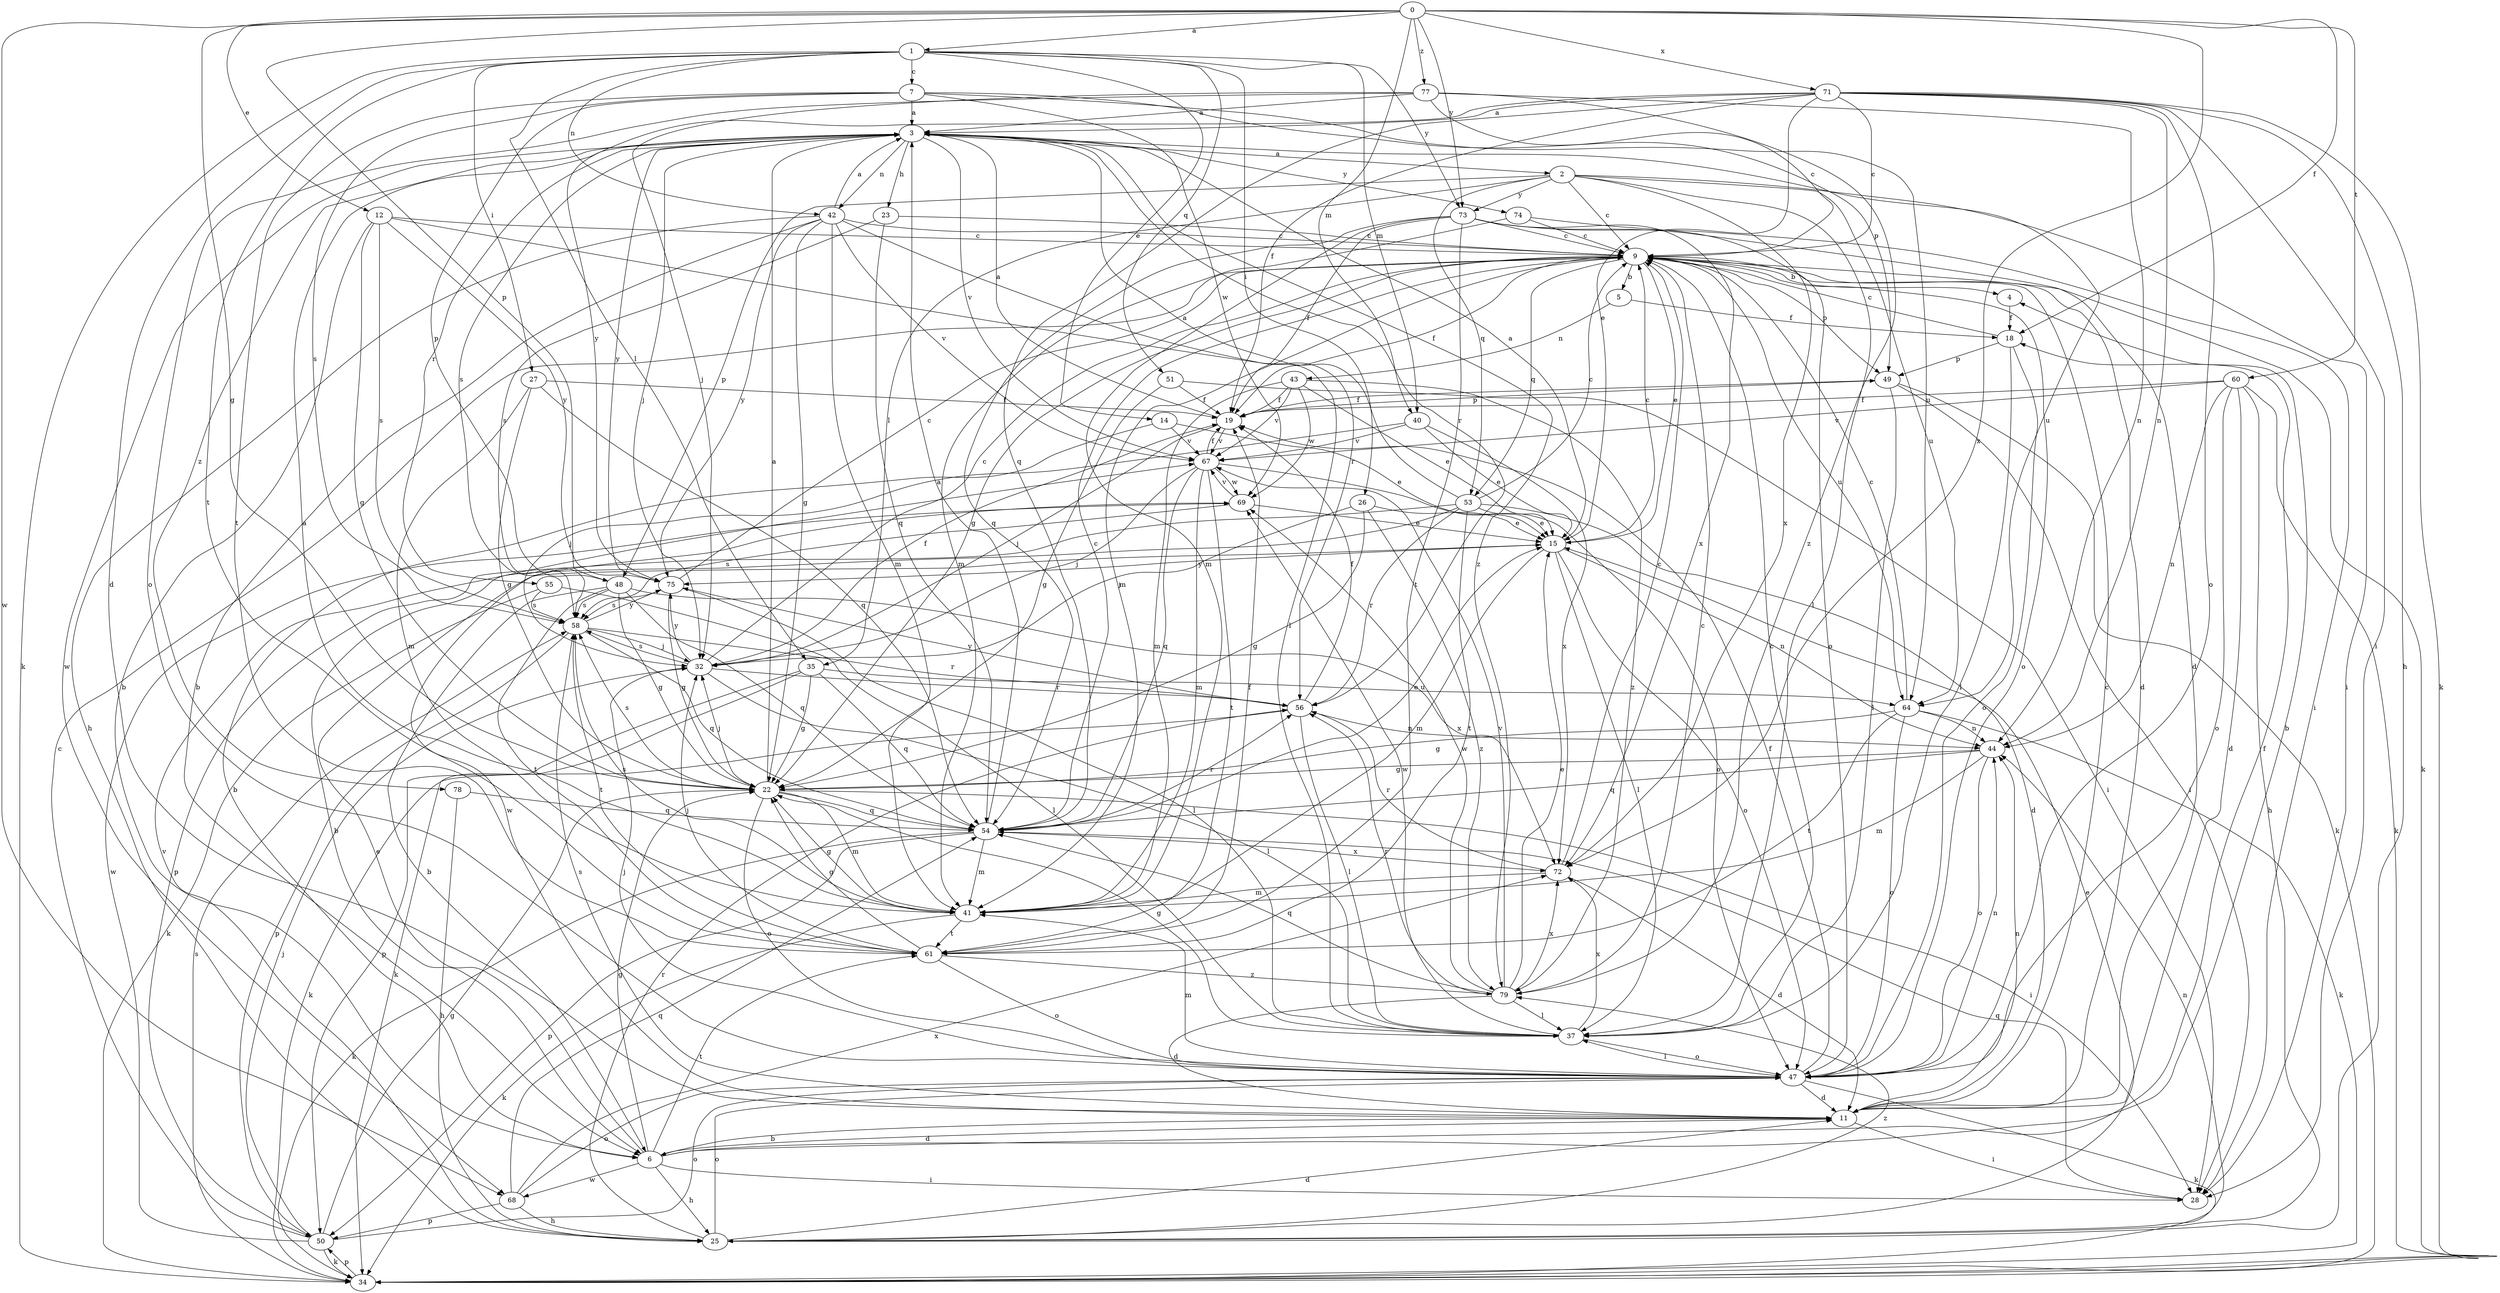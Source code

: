 strict digraph  {
0;
1;
2;
3;
4;
5;
6;
7;
9;
11;
12;
14;
15;
18;
19;
22;
23;
25;
26;
27;
28;
32;
34;
35;
37;
40;
41;
42;
43;
44;
47;
48;
49;
50;
51;
53;
54;
55;
56;
58;
60;
61;
64;
67;
68;
69;
71;
72;
73;
74;
75;
77;
78;
79;
0 -> 1  [label=a];
0 -> 12  [label=e];
0 -> 18  [label=f];
0 -> 22  [label=g];
0 -> 40  [label=m];
0 -> 48  [label=p];
0 -> 60  [label=t];
0 -> 68  [label=w];
0 -> 71  [label=x];
0 -> 72  [label=x];
0 -> 73  [label=y];
0 -> 77  [label=z];
1 -> 7  [label=c];
1 -> 11  [label=d];
1 -> 14  [label=e];
1 -> 26  [label=i];
1 -> 27  [label=i];
1 -> 34  [label=k];
1 -> 35  [label=l];
1 -> 40  [label=m];
1 -> 42  [label=n];
1 -> 51  [label=q];
1 -> 61  [label=t];
1 -> 73  [label=y];
2 -> 9  [label=c];
2 -> 28  [label=i];
2 -> 35  [label=l];
2 -> 37  [label=l];
2 -> 48  [label=p];
2 -> 53  [label=q];
2 -> 64  [label=u];
2 -> 72  [label=x];
2 -> 73  [label=y];
3 -> 2  [label=a];
3 -> 23  [label=h];
3 -> 32  [label=j];
3 -> 42  [label=n];
3 -> 55  [label=r];
3 -> 56  [label=r];
3 -> 58  [label=s];
3 -> 64  [label=u];
3 -> 67  [label=v];
3 -> 68  [label=w];
3 -> 74  [label=y];
3 -> 75  [label=y];
3 -> 78  [label=z];
3 -> 79  [label=z];
4 -> 18  [label=f];
5 -> 18  [label=f];
5 -> 43  [label=n];
6 -> 4  [label=b];
6 -> 11  [label=d];
6 -> 15  [label=e];
6 -> 18  [label=f];
6 -> 22  [label=g];
6 -> 25  [label=h];
6 -> 28  [label=i];
6 -> 61  [label=t];
6 -> 68  [label=w];
7 -> 3  [label=a];
7 -> 48  [label=p];
7 -> 49  [label=p];
7 -> 58  [label=s];
7 -> 61  [label=t];
7 -> 64  [label=u];
7 -> 69  [label=w];
9 -> 4  [label=b];
9 -> 5  [label=b];
9 -> 11  [label=d];
9 -> 15  [label=e];
9 -> 19  [label=f];
9 -> 22  [label=g];
9 -> 34  [label=k];
9 -> 41  [label=m];
9 -> 47  [label=o];
9 -> 49  [label=p];
9 -> 53  [label=q];
9 -> 64  [label=u];
11 -> 6  [label=b];
11 -> 9  [label=c];
11 -> 28  [label=i];
11 -> 44  [label=n];
11 -> 58  [label=s];
11 -> 69  [label=w];
12 -> 6  [label=b];
12 -> 9  [label=c];
12 -> 22  [label=g];
12 -> 56  [label=r];
12 -> 58  [label=s];
12 -> 75  [label=y];
14 -> 6  [label=b];
14 -> 15  [label=e];
14 -> 67  [label=v];
15 -> 3  [label=a];
15 -> 9  [label=c];
15 -> 37  [label=l];
15 -> 41  [label=m];
15 -> 44  [label=n];
15 -> 47  [label=o];
15 -> 75  [label=y];
18 -> 9  [label=c];
18 -> 37  [label=l];
18 -> 47  [label=o];
18 -> 49  [label=p];
19 -> 3  [label=a];
19 -> 32  [label=j];
19 -> 49  [label=p];
19 -> 67  [label=v];
22 -> 3  [label=a];
22 -> 28  [label=i];
22 -> 32  [label=j];
22 -> 41  [label=m];
22 -> 47  [label=o];
22 -> 54  [label=q];
22 -> 58  [label=s];
23 -> 9  [label=c];
23 -> 54  [label=q];
23 -> 58  [label=s];
25 -> 11  [label=d];
25 -> 15  [label=e];
25 -> 44  [label=n];
25 -> 47  [label=o];
25 -> 56  [label=r];
25 -> 67  [label=v];
25 -> 79  [label=z];
26 -> 15  [label=e];
26 -> 22  [label=g];
26 -> 32  [label=j];
26 -> 79  [label=z];
27 -> 19  [label=f];
27 -> 22  [label=g];
27 -> 41  [label=m];
27 -> 54  [label=q];
28 -> 54  [label=q];
32 -> 9  [label=c];
32 -> 19  [label=f];
32 -> 37  [label=l];
32 -> 56  [label=r];
32 -> 58  [label=s];
32 -> 75  [label=y];
34 -> 50  [label=p];
34 -> 58  [label=s];
35 -> 22  [label=g];
35 -> 34  [label=k];
35 -> 50  [label=p];
35 -> 54  [label=q];
35 -> 64  [label=u];
37 -> 9  [label=c];
37 -> 22  [label=g];
37 -> 47  [label=o];
37 -> 69  [label=w];
37 -> 72  [label=x];
40 -> 15  [label=e];
40 -> 32  [label=j];
40 -> 67  [label=v];
40 -> 72  [label=x];
41 -> 3  [label=a];
41 -> 22  [label=g];
41 -> 34  [label=k];
41 -> 58  [label=s];
41 -> 61  [label=t];
42 -> 3  [label=a];
42 -> 6  [label=b];
42 -> 9  [label=c];
42 -> 22  [label=g];
42 -> 25  [label=h];
42 -> 37  [label=l];
42 -> 41  [label=m];
42 -> 67  [label=v];
42 -> 75  [label=y];
43 -> 15  [label=e];
43 -> 19  [label=f];
43 -> 41  [label=m];
43 -> 67  [label=v];
43 -> 69  [label=w];
43 -> 79  [label=z];
44 -> 22  [label=g];
44 -> 41  [label=m];
44 -> 47  [label=o];
44 -> 54  [label=q];
47 -> 11  [label=d];
47 -> 19  [label=f];
47 -> 32  [label=j];
47 -> 34  [label=k];
47 -> 37  [label=l];
47 -> 41  [label=m];
47 -> 44  [label=n];
48 -> 6  [label=b];
48 -> 22  [label=g];
48 -> 54  [label=q];
48 -> 58  [label=s];
48 -> 61  [label=t];
48 -> 72  [label=x];
49 -> 19  [label=f];
49 -> 28  [label=i];
49 -> 34  [label=k];
49 -> 37  [label=l];
50 -> 9  [label=c];
50 -> 22  [label=g];
50 -> 32  [label=j];
50 -> 34  [label=k];
50 -> 47  [label=o];
50 -> 69  [label=w];
51 -> 19  [label=f];
51 -> 22  [label=g];
51 -> 28  [label=i];
53 -> 3  [label=a];
53 -> 6  [label=b];
53 -> 9  [label=c];
53 -> 11  [label=d];
53 -> 15  [label=e];
53 -> 50  [label=p];
53 -> 56  [label=r];
53 -> 61  [label=t];
54 -> 3  [label=a];
54 -> 9  [label=c];
54 -> 15  [label=e];
54 -> 34  [label=k];
54 -> 41  [label=m];
54 -> 50  [label=p];
54 -> 56  [label=r];
54 -> 72  [label=x];
55 -> 34  [label=k];
55 -> 37  [label=l];
55 -> 58  [label=s];
56 -> 19  [label=f];
56 -> 34  [label=k];
56 -> 37  [label=l];
56 -> 44  [label=n];
56 -> 75  [label=y];
58 -> 32  [label=j];
58 -> 50  [label=p];
58 -> 54  [label=q];
58 -> 56  [label=r];
58 -> 61  [label=t];
58 -> 75  [label=y];
60 -> 11  [label=d];
60 -> 19  [label=f];
60 -> 25  [label=h];
60 -> 34  [label=k];
60 -> 44  [label=n];
60 -> 47  [label=o];
60 -> 67  [label=v];
61 -> 19  [label=f];
61 -> 22  [label=g];
61 -> 32  [label=j];
61 -> 47  [label=o];
61 -> 79  [label=z];
64 -> 9  [label=c];
64 -> 22  [label=g];
64 -> 34  [label=k];
64 -> 44  [label=n];
64 -> 47  [label=o];
64 -> 61  [label=t];
67 -> 19  [label=f];
67 -> 32  [label=j];
67 -> 41  [label=m];
67 -> 47  [label=o];
67 -> 54  [label=q];
67 -> 61  [label=t];
67 -> 69  [label=w];
68 -> 25  [label=h];
68 -> 47  [label=o];
68 -> 50  [label=p];
68 -> 54  [label=q];
68 -> 72  [label=x];
69 -> 15  [label=e];
69 -> 58  [label=s];
69 -> 67  [label=v];
71 -> 3  [label=a];
71 -> 9  [label=c];
71 -> 15  [label=e];
71 -> 19  [label=f];
71 -> 25  [label=h];
71 -> 28  [label=i];
71 -> 34  [label=k];
71 -> 44  [label=n];
71 -> 47  [label=o];
71 -> 54  [label=q];
71 -> 75  [label=y];
72 -> 9  [label=c];
72 -> 11  [label=d];
72 -> 41  [label=m];
72 -> 56  [label=r];
73 -> 9  [label=c];
73 -> 11  [label=d];
73 -> 19  [label=f];
73 -> 28  [label=i];
73 -> 41  [label=m];
73 -> 54  [label=q];
73 -> 61  [label=t];
73 -> 72  [label=x];
74 -> 9  [label=c];
74 -> 41  [label=m];
74 -> 47  [label=o];
75 -> 9  [label=c];
75 -> 22  [label=g];
75 -> 37  [label=l];
75 -> 58  [label=s];
77 -> 3  [label=a];
77 -> 9  [label=c];
77 -> 32  [label=j];
77 -> 44  [label=n];
77 -> 47  [label=o];
77 -> 79  [label=z];
78 -> 25  [label=h];
78 -> 54  [label=q];
79 -> 9  [label=c];
79 -> 11  [label=d];
79 -> 15  [label=e];
79 -> 37  [label=l];
79 -> 54  [label=q];
79 -> 56  [label=r];
79 -> 67  [label=v];
79 -> 69  [label=w];
79 -> 72  [label=x];
}
